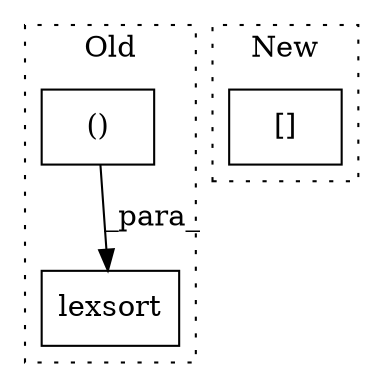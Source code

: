 digraph G {
subgraph cluster0 {
1 [label="lexsort" a="32" s="15868,16016" l="15,2" shape="box"];
3 [label="()" a="106" s="15816" l="30" shape="box"];
label = "Old";
style="dotted";
}
subgraph cluster1 {
2 [label="[]" a="2" s="15217,15262" l="27,1" shape="box"];
label = "New";
style="dotted";
}
3 -> 1 [label="_para_"];
}